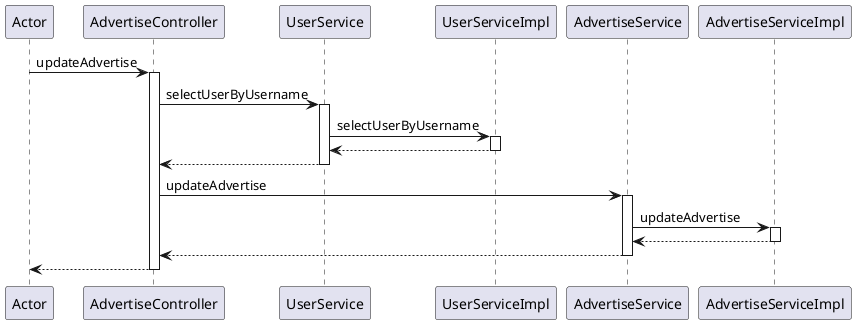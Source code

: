 @startuml
participant Actor
Actor -> AdvertiseController : updateAdvertise
activate AdvertiseController
AdvertiseController -> UserService : selectUserByUsername
activate UserService
UserService -> UserServiceImpl : selectUserByUsername
activate UserServiceImpl
UserServiceImpl --> UserService
deactivate UserServiceImpl
UserService --> AdvertiseController
deactivate UserService
AdvertiseController -> AdvertiseService : updateAdvertise
activate AdvertiseService
AdvertiseService -> AdvertiseServiceImpl : updateAdvertise
activate AdvertiseServiceImpl
AdvertiseServiceImpl --> AdvertiseService
deactivate AdvertiseServiceImpl
AdvertiseService --> AdvertiseController
deactivate AdvertiseService
return
@enduml